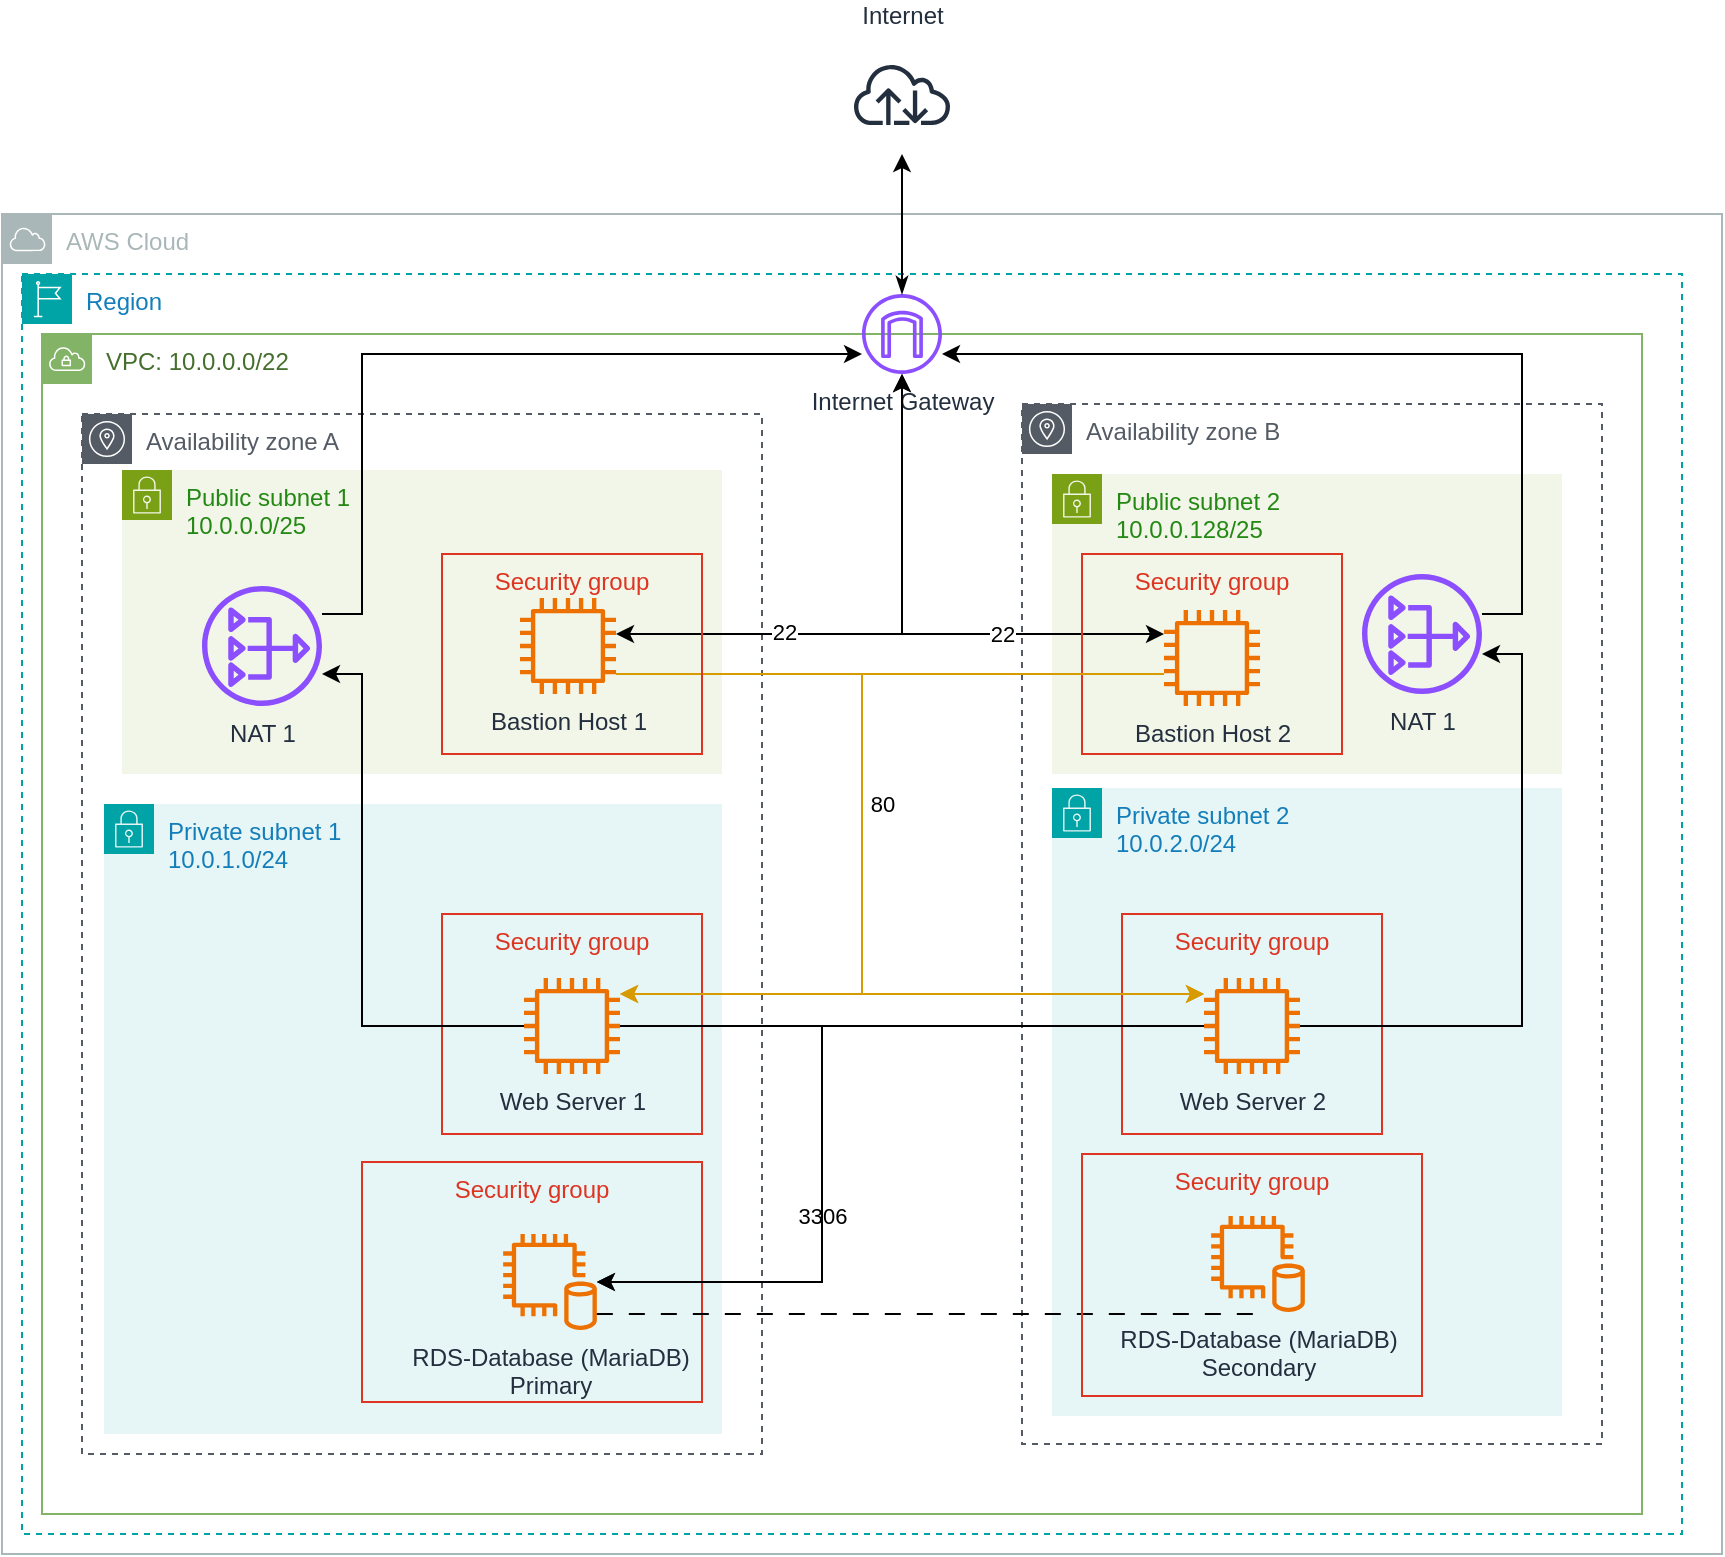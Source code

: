 <mxfile version="22.1.22" type="embed">
  <diagram id="o5djfmtD8-t0ZEN37NZ6" name="Page-1">
    <mxGraphModel dx="1782" dy="745" grid="1" gridSize="10" guides="1" tooltips="1" connect="1" arrows="1" fold="1" page="1" pageScale="1" pageWidth="850" pageHeight="1100" math="0" shadow="0">
      <root>
        <mxCell id="0" />
        <mxCell id="1" parent="0" />
        <mxCell id="2" value="AWS Cloud" style="sketch=0;outlineConnect=0;gradientColor=none;html=1;whiteSpace=wrap;fontSize=12;fontStyle=0;shape=mxgraph.aws4.group;grIcon=mxgraph.aws4.group_aws_cloud;strokeColor=#AAB7B8;fillColor=none;verticalAlign=top;align=left;spacingLeft=30;fontColor=#AAB7B8;dashed=0;" parent="1" vertex="1">
          <mxGeometry x="-90" y="120" width="860" height="670" as="geometry" />
        </mxCell>
        <mxCell id="3" value="Internet" style="sketch=0;outlineConnect=0;fontColor=#232F3E;gradientColor=none;strokeColor=#232F3E;fillColor=#ffffff;dashed=0;verticalLabelPosition=top;verticalAlign=bottom;align=center;html=1;fontSize=12;fontStyle=0;aspect=fixed;shape=mxgraph.aws4.resourceIcon;resIcon=mxgraph.aws4.internet;labelPosition=center;" parent="1" vertex="1">
          <mxGeometry x="330" y="30" width="60" height="60" as="geometry" />
        </mxCell>
        <mxCell id="4" value="Region" style="points=[[0,0],[0.25,0],[0.5,0],[0.75,0],[1,0],[1,0.25],[1,0.5],[1,0.75],[1,1],[0.75,1],[0.5,1],[0.25,1],[0,1],[0,0.75],[0,0.5],[0,0.25]];outlineConnect=0;gradientColor=none;html=1;whiteSpace=wrap;fontSize=12;fontStyle=0;container=1;pointerEvents=0;collapsible=0;recursiveResize=0;shape=mxgraph.aws4.group;grIcon=mxgraph.aws4.group_region;strokeColor=#00A4A6;fillColor=none;verticalAlign=top;align=left;spacingLeft=30;fontColor=#147EBA;dashed=1;" parent="1" vertex="1">
          <mxGeometry x="-80" y="150" width="830" height="630" as="geometry" />
        </mxCell>
        <mxCell id="5" value="&lt;font color=&quot;#456f2c&quot;&gt;VPC:&amp;nbsp;10.0.0.0/22&lt;/font&gt;" style="sketch=0;outlineConnect=0;html=1;whiteSpace=wrap;fontSize=12;fontStyle=0;shape=mxgraph.aws4.group;grIcon=mxgraph.aws4.group_vpc;strokeColor=#82b366;fillColor=none;verticalAlign=top;align=left;spacingLeft=30;dashed=0;gradientColor=none;" parent="4" vertex="1">
          <mxGeometry x="10" y="30" width="800" height="590" as="geometry" />
        </mxCell>
        <mxCell id="6" value="Internet Gateway" style="sketch=0;outlineConnect=0;fontColor=#232F3E;gradientColor=none;fillColor=#8C4FFF;strokeColor=none;dashed=0;verticalLabelPosition=bottom;verticalAlign=top;align=center;html=1;fontSize=12;fontStyle=0;aspect=fixed;pointerEvents=1;shape=mxgraph.aws4.internet_gateway;" parent="4" vertex="1">
          <mxGeometry x="420" y="10" width="40" height="40" as="geometry" />
        </mxCell>
        <mxCell id="8" value="Availability zone A" style="sketch=0;outlineConnect=0;gradientColor=none;html=1;whiteSpace=wrap;fontSize=12;fontStyle=0;shape=mxgraph.aws4.group;grIcon=mxgraph.aws4.group_availability_zone;strokeColor=#545B64;fillColor=none;verticalAlign=top;align=left;spacingLeft=30;fontColor=#545B64;dashed=1;" parent="4" vertex="1">
          <mxGeometry x="30" y="70" width="340" height="520" as="geometry" />
        </mxCell>
        <mxCell id="9" value="Availability zone B" style="sketch=0;outlineConnect=0;gradientColor=none;html=1;whiteSpace=wrap;fontSize=12;fontStyle=0;shape=mxgraph.aws4.group;grIcon=mxgraph.aws4.group_availability_zone;strokeColor=#545B64;fillColor=none;verticalAlign=top;align=left;spacingLeft=30;fontColor=#545B64;dashed=1;" parent="4" vertex="1">
          <mxGeometry x="500" y="65" width="290" height="520" as="geometry" />
        </mxCell>
        <mxCell id="13" value="Public subnet 2&lt;br&gt;10.0.0.128/25" style="points=[[0,0],[0.25,0],[0.5,0],[0.75,0],[1,0],[1,0.25],[1,0.5],[1,0.75],[1,1],[0.75,1],[0.5,1],[0.25,1],[0,1],[0,0.75],[0,0.5],[0,0.25]];outlineConnect=0;gradientColor=none;html=1;whiteSpace=wrap;fontSize=12;fontStyle=0;container=1;pointerEvents=0;collapsible=0;recursiveResize=0;shape=mxgraph.aws4.group;grIcon=mxgraph.aws4.group_security_group;grStroke=0;strokeColor=#7AA116;fillColor=#F2F6E8;verticalAlign=top;align=left;spacingLeft=30;fontColor=#248814;dashed=0;" parent="4" vertex="1">
          <mxGeometry x="515" y="100" width="255" height="150" as="geometry" />
        </mxCell>
        <mxCell id="14" value="Private subnet 1&lt;br&gt;10.0.1.0/24" style="points=[[0,0],[0.25,0],[0.5,0],[0.75,0],[1,0],[1,0.25],[1,0.5],[1,0.75],[1,1],[0.75,1],[0.5,1],[0.25,1],[0,1],[0,0.75],[0,0.5],[0,0.25]];outlineConnect=0;gradientColor=none;html=1;whiteSpace=wrap;fontSize=12;fontStyle=0;container=1;pointerEvents=0;collapsible=0;recursiveResize=0;shape=mxgraph.aws4.group;grIcon=mxgraph.aws4.group_security_group;grStroke=0;strokeColor=#00A4A6;fillColor=#E6F6F7;verticalAlign=top;align=left;spacingLeft=30;fontColor=#147EBA;dashed=0;" parent="4" vertex="1">
          <mxGeometry x="41" y="265" width="309" height="315" as="geometry" />
        </mxCell>
        <mxCell id="31" value="Security group" style="fillColor=none;strokeColor=#DD3522;verticalAlign=top;fontStyle=0;fontColor=#DD3522;whiteSpace=wrap;html=1;" parent="14" vertex="1">
          <mxGeometry x="129" y="179" width="170" height="120" as="geometry" />
        </mxCell>
        <mxCell id="17" value="RDS-Database (MariaDB)&lt;br&gt;Primary" style="sketch=0;outlineConnect=0;fontColor=#232F3E;gradientColor=none;fillColor=#ED7100;strokeColor=none;dashed=0;verticalLabelPosition=bottom;verticalAlign=top;align=center;html=1;fontSize=12;fontStyle=0;aspect=fixed;pointerEvents=1;shape=mxgraph.aws4.db_on_instance2;" parent="14" vertex="1">
          <mxGeometry x="199" y="215" width="48" height="48" as="geometry" />
        </mxCell>
        <mxCell id="15" value="Private subnet 2&lt;br&gt;10.0.2.0/24" style="points=[[0,0],[0.25,0],[0.5,0],[0.75,0],[1,0],[1,0.25],[1,0.5],[1,0.75],[1,1],[0.75,1],[0.5,1],[0.25,1],[0,1],[0,0.75],[0,0.5],[0,0.25]];outlineConnect=0;gradientColor=none;html=1;whiteSpace=wrap;fontSize=12;fontStyle=0;container=1;pointerEvents=0;collapsible=0;recursiveResize=0;shape=mxgraph.aws4.group;grIcon=mxgraph.aws4.group_security_group;grStroke=0;strokeColor=#00A4A6;fillColor=#E6F6F7;verticalAlign=top;align=left;spacingLeft=30;fontColor=#147EBA;dashed=0;" parent="4" vertex="1">
          <mxGeometry x="515" y="257" width="255" height="314" as="geometry" />
        </mxCell>
        <mxCell id="22" style="edgeStyle=orthogonalEdgeStyle;rounded=0;orthogonalLoop=1;jettySize=auto;html=1;startArrow=classic;startFill=1;" parent="4" source="20" target="6" edge="1">
          <mxGeometry relative="1" as="geometry">
            <Array as="points">
              <mxPoint x="440" y="180" />
            </Array>
          </mxGeometry>
        </mxCell>
        <mxCell id="59" value="22" style="edgeLabel;html=1;align=center;verticalAlign=middle;resizable=0;points=[];" parent="22" vertex="1" connectable="0">
          <mxGeometry x="-0.114" y="-2" relative="1" as="geometry">
            <mxPoint x="34" y="2" as="offset" />
          </mxGeometry>
        </mxCell>
        <mxCell id="19" value="Security group" style="fillColor=none;strokeColor=#DD3522;verticalAlign=top;fontStyle=0;fontColor=#DD3522;whiteSpace=wrap;html=1;" parent="4" vertex="1">
          <mxGeometry x="530" y="140" width="130" height="100" as="geometry" />
        </mxCell>
        <mxCell id="20" value="Bastion Host 2" style="sketch=0;outlineConnect=0;fontColor=#232F3E;gradientColor=none;fillColor=#ED7100;strokeColor=none;dashed=0;verticalLabelPosition=bottom;verticalAlign=top;align=center;html=1;fontSize=12;fontStyle=0;aspect=fixed;pointerEvents=1;shape=mxgraph.aws4.instance2;" parent="4" vertex="1">
          <mxGeometry x="571" y="168" width="48" height="48" as="geometry" />
        </mxCell>
        <mxCell id="23" value="Security group" style="fillColor=none;strokeColor=#DD3522;verticalAlign=top;fontStyle=0;fontColor=#DD3522;whiteSpace=wrap;html=1;" parent="4" vertex="1">
          <mxGeometry x="210" y="320" width="130" height="110" as="geometry" />
        </mxCell>
        <mxCell id="34" style="edgeStyle=orthogonalEdgeStyle;rounded=0;orthogonalLoop=1;jettySize=auto;html=1;dashed=1;endArrow=none;endFill=0;dashPattern=8 8;" parent="4" source="17" target="33" edge="1">
          <mxGeometry relative="1" as="geometry">
            <Array as="points">
              <mxPoint x="618" y="520" />
            </Array>
          </mxGeometry>
        </mxCell>
        <mxCell id="37" style="edgeStyle=orthogonalEdgeStyle;rounded=0;orthogonalLoop=1;jettySize=auto;html=1;" parent="4" source="24" target="17" edge="1">
          <mxGeometry relative="1" as="geometry">
            <Array as="points">
              <mxPoint x="400" y="376" />
              <mxPoint x="400" y="504" />
            </Array>
          </mxGeometry>
        </mxCell>
        <mxCell id="38" value="3306" style="edgeLabel;html=1;align=center;verticalAlign=middle;resizable=0;points=[];" parent="37" vertex="1" connectable="0">
          <mxGeometry x="-0.027" relative="1" as="geometry">
            <mxPoint y="30" as="offset" />
          </mxGeometry>
        </mxCell>
        <mxCell id="24" value="Web Server 1" style="sketch=0;outlineConnect=0;fontColor=#232F3E;gradientColor=none;fillColor=#ED7100;strokeColor=none;dashed=0;verticalLabelPosition=bottom;verticalAlign=top;align=center;html=1;fontSize=12;fontStyle=0;aspect=fixed;pointerEvents=1;shape=mxgraph.aws4.instance2;" parent="4" vertex="1">
          <mxGeometry x="251" y="352" width="48" height="48" as="geometry" />
        </mxCell>
        <mxCell id="29" value="Security group" style="fillColor=none;strokeColor=#DD3522;verticalAlign=top;fontStyle=0;fontColor=#DD3522;whiteSpace=wrap;html=1;" parent="4" vertex="1">
          <mxGeometry x="550" y="320" width="130" height="110" as="geometry" />
        </mxCell>
        <mxCell id="42" style="edgeStyle=orthogonalEdgeStyle;rounded=0;orthogonalLoop=1;jettySize=auto;html=1;" parent="4" source="30" target="17" edge="1">
          <mxGeometry relative="1" as="geometry">
            <Array as="points">
              <mxPoint x="400" y="376" />
              <mxPoint x="400" y="504" />
            </Array>
          </mxGeometry>
        </mxCell>
        <mxCell id="57" style="edgeStyle=orthogonalEdgeStyle;rounded=0;orthogonalLoop=1;jettySize=auto;html=1;" parent="4" source="30" target="54" edge="1">
          <mxGeometry relative="1" as="geometry">
            <Array as="points">
              <mxPoint x="750" y="376" />
              <mxPoint x="750" y="190" />
            </Array>
          </mxGeometry>
        </mxCell>
        <mxCell id="30" value="Web Server 2" style="sketch=0;outlineConnect=0;fontColor=#232F3E;gradientColor=none;fillColor=#ED7100;strokeColor=none;dashed=0;verticalLabelPosition=bottom;verticalAlign=top;align=center;html=1;fontSize=12;fontStyle=0;aspect=fixed;pointerEvents=1;shape=mxgraph.aws4.instance2;" parent="4" vertex="1">
          <mxGeometry x="591" y="352" width="48" height="48" as="geometry" />
        </mxCell>
        <mxCell id="32" value="Security group" style="fillColor=none;strokeColor=#DD3522;verticalAlign=top;fontStyle=0;fontColor=#DD3522;whiteSpace=wrap;html=1;" parent="4" vertex="1">
          <mxGeometry x="530" y="440" width="170" height="121" as="geometry" />
        </mxCell>
        <mxCell id="33" value="RDS-Database (MariaDB)&lt;br&gt;Secondary" style="sketch=0;outlineConnect=0;fontColor=#232F3E;gradientColor=none;fillColor=#ED7100;strokeColor=none;dashed=0;verticalLabelPosition=bottom;verticalAlign=top;align=center;html=1;fontSize=12;fontStyle=0;aspect=fixed;pointerEvents=1;shape=mxgraph.aws4.db_on_instance2;" parent="4" vertex="1">
          <mxGeometry x="594" y="471" width="48" height="48" as="geometry" />
        </mxCell>
        <mxCell id="12" value="Public subnet 1&lt;br&gt;10.0.0.0/25" style="points=[[0,0],[0.25,0],[0.5,0],[0.75,0],[1,0],[1,0.25],[1,0.5],[1,0.75],[1,1],[0.75,1],[0.5,1],[0.25,1],[0,1],[0,0.75],[0,0.5],[0,0.25]];outlineConnect=0;gradientColor=none;html=1;whiteSpace=wrap;fontSize=12;fontStyle=0;container=1;pointerEvents=0;collapsible=0;recursiveResize=0;shape=mxgraph.aws4.group;grIcon=mxgraph.aws4.group_security_group;grStroke=0;strokeColor=#7AA116;fillColor=#F2F6E8;verticalAlign=top;align=left;spacingLeft=30;fontColor=#248814;dashed=0;" parent="4" vertex="1">
          <mxGeometry x="50" y="98" width="300" height="152" as="geometry" />
        </mxCell>
        <mxCell id="21" style="edgeStyle=orthogonalEdgeStyle;rounded=0;orthogonalLoop=1;jettySize=auto;html=1;startArrow=classic;startFill=1;" parent="4" source="18" target="6" edge="1">
          <mxGeometry relative="1" as="geometry">
            <Array as="points">
              <mxPoint x="440" y="180" />
            </Array>
          </mxGeometry>
        </mxCell>
        <mxCell id="60" value="22" style="edgeLabel;html=1;align=center;verticalAlign=middle;resizable=0;points=[];" parent="21" vertex="1" connectable="0">
          <mxGeometry x="-0.387" y="1" relative="1" as="geometry">
            <mxPoint as="offset" />
          </mxGeometry>
        </mxCell>
        <mxCell id="44" style="edgeStyle=orthogonalEdgeStyle;rounded=0;orthogonalLoop=1;jettySize=auto;html=1;fillColor=#ffe6cc;strokeColor=#d79b00;" parent="4" source="18" target="24" edge="1">
          <mxGeometry relative="1" as="geometry">
            <Array as="points">
              <mxPoint x="420" y="200" />
              <mxPoint x="420" y="360" />
            </Array>
          </mxGeometry>
        </mxCell>
        <mxCell id="45" value="80" style="edgeLabel;html=1;align=center;verticalAlign=middle;resizable=0;points=[];" parent="44" vertex="1" connectable="0">
          <mxGeometry x="-0.041" y="-1" relative="1" as="geometry">
            <mxPoint x="11" y="-6" as="offset" />
          </mxGeometry>
        </mxCell>
        <mxCell id="46" style="edgeStyle=orthogonalEdgeStyle;rounded=0;orthogonalLoop=1;jettySize=auto;html=1;fillColor=#ffe6cc;strokeColor=#d79b00;" parent="4" source="18" target="30" edge="1">
          <mxGeometry relative="1" as="geometry">
            <Array as="points">
              <mxPoint x="420" y="200" />
              <mxPoint x="420" y="360" />
            </Array>
          </mxGeometry>
        </mxCell>
        <mxCell id="48" style="edgeStyle=orthogonalEdgeStyle;rounded=0;orthogonalLoop=1;jettySize=auto;html=1;fillColor=#ffe6cc;strokeColor=#d79b00;" parent="4" source="20" target="30" edge="1">
          <mxGeometry relative="1" as="geometry">
            <Array as="points">
              <mxPoint x="420" y="200" />
              <mxPoint x="420" y="360" />
            </Array>
          </mxGeometry>
        </mxCell>
        <mxCell id="49" style="edgeStyle=orthogonalEdgeStyle;rounded=0;orthogonalLoop=1;jettySize=auto;html=1;fillColor=#ffe6cc;strokeColor=#d79b00;" parent="4" source="20" target="24" edge="1">
          <mxGeometry relative="1" as="geometry">
            <Array as="points">
              <mxPoint x="420" y="200" />
              <mxPoint x="420" y="360" />
            </Array>
          </mxGeometry>
        </mxCell>
        <mxCell id="58" style="edgeStyle=orthogonalEdgeStyle;rounded=0;orthogonalLoop=1;jettySize=auto;html=1;" parent="4" source="54" target="6" edge="1">
          <mxGeometry relative="1" as="geometry">
            <Array as="points">
              <mxPoint x="750" y="170" />
              <mxPoint x="750" y="40" />
            </Array>
          </mxGeometry>
        </mxCell>
        <mxCell id="54" value="NAT 1" style="sketch=0;outlineConnect=0;fontColor=#232F3E;gradientColor=none;fillColor=#8C4FFF;strokeColor=none;dashed=0;verticalLabelPosition=bottom;verticalAlign=top;align=center;html=1;fontSize=12;fontStyle=0;aspect=fixed;pointerEvents=1;shape=mxgraph.aws4.nat_gateway;" parent="4" vertex="1">
          <mxGeometry x="670" y="150" width="60" height="60" as="geometry" />
        </mxCell>
        <mxCell id="16" value="Security group" style="fillColor=none;strokeColor=#DD3522;verticalAlign=top;fontStyle=0;fontColor=#DD3522;whiteSpace=wrap;html=1;" parent="4" vertex="1">
          <mxGeometry x="210" y="140" width="130" height="100" as="geometry" />
        </mxCell>
        <mxCell id="18" value="Bastion Host 1" style="sketch=0;outlineConnect=0;fontColor=#232F3E;gradientColor=none;fillColor=#ED7100;strokeColor=none;dashed=0;verticalLabelPosition=bottom;verticalAlign=top;align=center;html=1;fontSize=12;fontStyle=0;aspect=fixed;pointerEvents=1;shape=mxgraph.aws4.instance2;" parent="4" vertex="1">
          <mxGeometry x="249" y="162" width="48" height="48" as="geometry" />
        </mxCell>
        <mxCell id="56" style="edgeStyle=orthogonalEdgeStyle;rounded=0;orthogonalLoop=1;jettySize=auto;html=1;" parent="4" source="53" target="6" edge="1">
          <mxGeometry relative="1" as="geometry">
            <Array as="points">
              <mxPoint x="170" y="170" />
              <mxPoint x="170" y="40" />
            </Array>
          </mxGeometry>
        </mxCell>
        <mxCell id="53" value="NAT 1" style="sketch=0;outlineConnect=0;fontColor=#232F3E;gradientColor=none;fillColor=#8C4FFF;strokeColor=none;dashed=0;verticalLabelPosition=bottom;verticalAlign=top;align=center;html=1;fontSize=12;fontStyle=0;aspect=fixed;pointerEvents=1;shape=mxgraph.aws4.nat_gateway;" parent="4" vertex="1">
          <mxGeometry x="90" y="156" width="60" height="60" as="geometry" />
        </mxCell>
        <mxCell id="55" style="edgeStyle=orthogonalEdgeStyle;rounded=0;orthogonalLoop=1;jettySize=auto;html=1;" parent="4" source="24" target="53" edge="1">
          <mxGeometry relative="1" as="geometry">
            <mxPoint x="275" y="350" as="sourcePoint" />
            <Array as="points">
              <mxPoint x="170" y="376" />
              <mxPoint x="170" y="200" />
            </Array>
          </mxGeometry>
        </mxCell>
        <mxCell id="7" style="edgeStyle=orthogonalEdgeStyle;rounded=0;orthogonalLoop=1;jettySize=auto;html=1;startArrow=classicThin;startFill=1;" parent="1" source="6" target="3" edge="1">
          <mxGeometry relative="1" as="geometry">
            <Array as="points">
              <mxPoint x="360" y="130" />
              <mxPoint x="360" y="130" />
            </Array>
          </mxGeometry>
        </mxCell>
      </root>
    </mxGraphModel>
  </diagram>
</mxfile>
